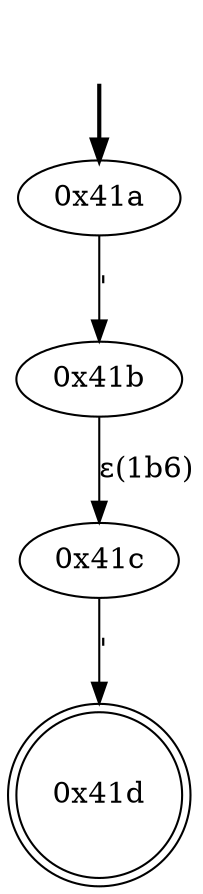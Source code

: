 digraph {
	fake [style=invisible]
	"0x41a" [root=true]
	"0x41b"
	"0x41c"
	"0x41d" [shape=doublecircle]
	fake -> "0x41a" [style=bold]
	"0x41a" -> "0x41b" [label="'"]
	"0x41c" -> "0x41d" [label="'"]
	"0x41b" -> "0x41c" [label="ε(1b6)"]
}
